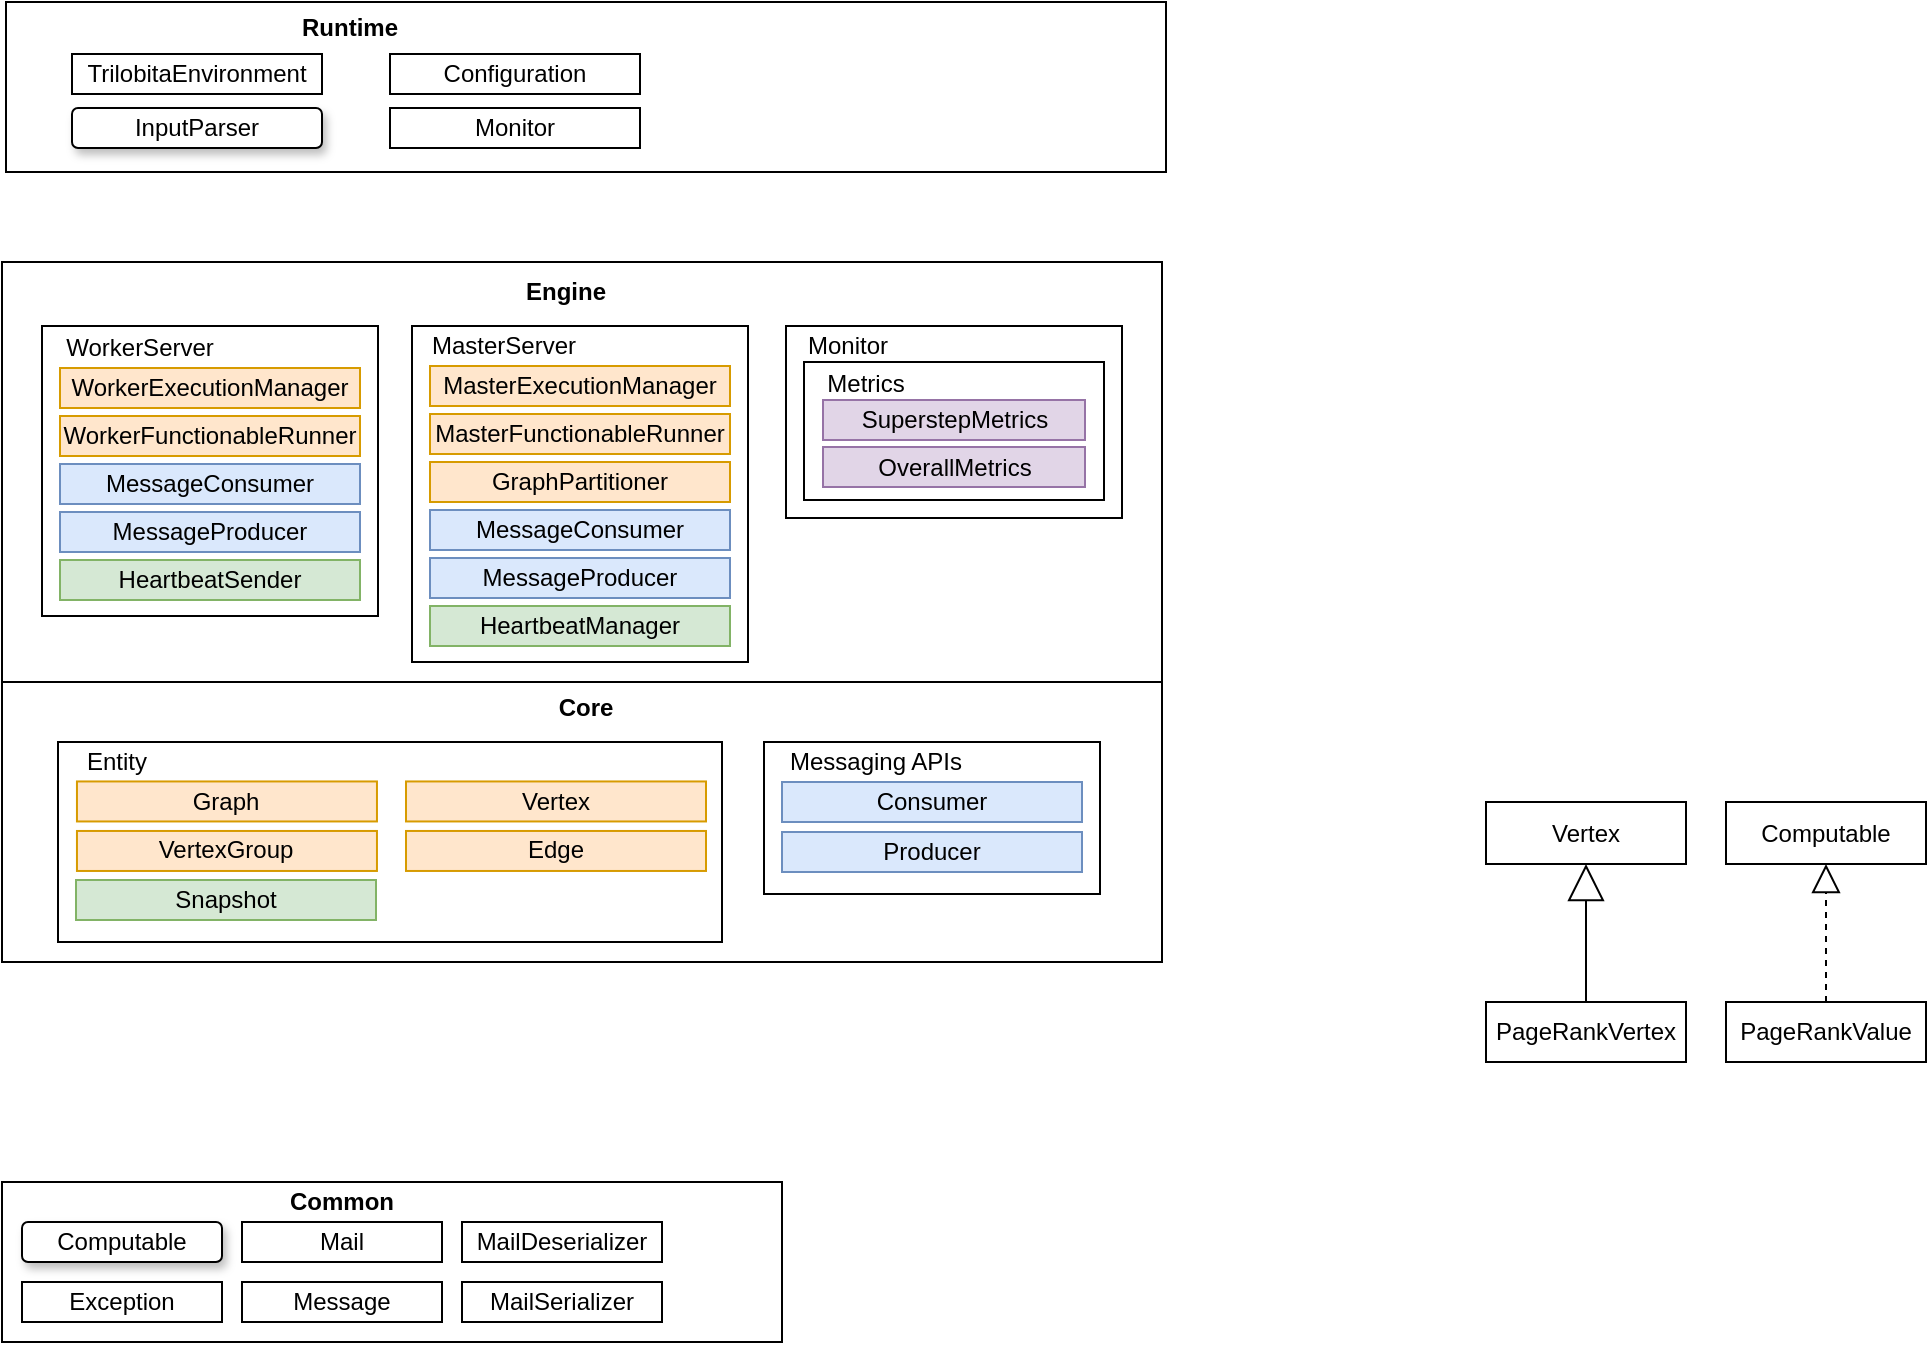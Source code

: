 <mxfile version="22.1.5" type="device">
  <diagram name="Page-1" id="-euo_Hw30YZSZVMU8U-v">
    <mxGraphModel dx="1065" dy="622" grid="1" gridSize="10" guides="1" tooltips="1" connect="1" arrows="1" fold="1" page="1" pageScale="1" pageWidth="1654" pageHeight="1169" math="0" shadow="0">
      <root>
        <mxCell id="0" />
        <mxCell id="1" parent="0" />
        <mxCell id="PAZ2XYBtNi6wZJPCC69A-5" value="" style="rounded=0;whiteSpace=wrap;html=1;" parent="1" vertex="1">
          <mxGeometry x="538" y="240" width="580" height="210" as="geometry" />
        </mxCell>
        <mxCell id="PAZ2XYBtNi6wZJPCC69A-1" value="" style="rounded=0;whiteSpace=wrap;html=1;" parent="1" vertex="1">
          <mxGeometry x="538" y="450" width="580" height="140" as="geometry" />
        </mxCell>
        <mxCell id="PAZ2XYBtNi6wZJPCC69A-2" value="" style="rounded=0;whiteSpace=wrap;html=1;" parent="1" vertex="1">
          <mxGeometry x="919" y="480" width="168" height="76" as="geometry" />
        </mxCell>
        <mxCell id="PAZ2XYBtNi6wZJPCC69A-6" value="&lt;b&gt;Core&lt;/b&gt;" style="text;html=1;strokeColor=none;fillColor=none;align=center;verticalAlign=middle;whiteSpace=wrap;rounded=0;" parent="1" vertex="1">
          <mxGeometry x="800" y="453" width="60" height="20" as="geometry" />
        </mxCell>
        <mxCell id="PAZ2XYBtNi6wZJPCC69A-7" value="&lt;b&gt;Engine&lt;/b&gt;" style="text;html=1;strokeColor=none;fillColor=none;align=center;verticalAlign=middle;whiteSpace=wrap;rounded=0;" parent="1" vertex="1">
          <mxGeometry x="790" y="245" width="60" height="20" as="geometry" />
        </mxCell>
        <mxCell id="PAZ2XYBtNi6wZJPCC69A-32" value="" style="rounded=0;whiteSpace=wrap;html=1;" parent="1" vertex="1">
          <mxGeometry x="538" y="700" width="390" height="80" as="geometry" />
        </mxCell>
        <mxCell id="PAZ2XYBtNi6wZJPCC69A-33" value="&lt;b&gt;Common&lt;/b&gt;" style="text;html=1;strokeColor=none;fillColor=none;align=center;verticalAlign=middle;whiteSpace=wrap;rounded=0;" parent="1" vertex="1">
          <mxGeometry x="678" y="700" width="60" height="20" as="geometry" />
        </mxCell>
        <mxCell id="PAZ2XYBtNi6wZJPCC69A-34" value="Computable" style="rounded=1;whiteSpace=wrap;html=1;glass=0;shadow=1;" parent="1" vertex="1">
          <mxGeometry x="548" y="720" width="100" height="20" as="geometry" />
        </mxCell>
        <mxCell id="PAZ2XYBtNi6wZJPCC69A-36" value="Mail" style="rounded=0;whiteSpace=wrap;html=1;" parent="1" vertex="1">
          <mxGeometry x="658" y="720" width="100" height="20" as="geometry" />
        </mxCell>
        <mxCell id="PAZ2XYBtNi6wZJPCC69A-37" value="MailDeserializer" style="rounded=0;whiteSpace=wrap;html=1;" parent="1" vertex="1">
          <mxGeometry x="768" y="720" width="100" height="20" as="geometry" />
        </mxCell>
        <mxCell id="PAZ2XYBtNi6wZJPCC69A-38" value="Message" style="rounded=0;whiteSpace=wrap;html=1;" parent="1" vertex="1">
          <mxGeometry x="658" y="750" width="100" height="20" as="geometry" />
        </mxCell>
        <mxCell id="PAZ2XYBtNi6wZJPCC69A-39" value="MailSerializer" style="rounded=0;whiteSpace=wrap;html=1;" parent="1" vertex="1">
          <mxGeometry x="768" y="750" width="100" height="20" as="geometry" />
        </mxCell>
        <mxCell id="PAZ2XYBtNi6wZJPCC69A-40" value="Exception" style="rounded=0;whiteSpace=wrap;html=1;" parent="1" vertex="1">
          <mxGeometry x="548" y="750" width="100" height="20" as="geometry" />
        </mxCell>
        <mxCell id="PAZ2XYBtNi6wZJPCC69A-41" value="" style="rounded=0;whiteSpace=wrap;html=1;" parent="1" vertex="1">
          <mxGeometry x="540" y="110" width="580" height="85" as="geometry" />
        </mxCell>
        <mxCell id="PAZ2XYBtNi6wZJPCC69A-42" value="&lt;b&gt;Runtime&lt;/b&gt;" style="text;html=1;strokeColor=none;fillColor=none;align=center;verticalAlign=middle;whiteSpace=wrap;rounded=0;" parent="1" vertex="1">
          <mxGeometry x="682" y="114" width="60" height="17" as="geometry" />
        </mxCell>
        <mxCell id="PAZ2XYBtNi6wZJPCC69A-43" value="TrilobitaEnvironment" style="rounded=0;whiteSpace=wrap;html=1;" parent="1" vertex="1">
          <mxGeometry x="573" y="136" width="125" height="20" as="geometry" />
        </mxCell>
        <mxCell id="PAZ2XYBtNi6wZJPCC69A-44" value="InputParser" style="rounded=1;whiteSpace=wrap;html=1;shadow=1;glass=0;" parent="1" vertex="1">
          <mxGeometry x="573" y="163" width="125" height="20" as="geometry" />
        </mxCell>
        <mxCell id="PAZ2XYBtNi6wZJPCC69A-45" value="Configuration" style="rounded=0;whiteSpace=wrap;html=1;" parent="1" vertex="1">
          <mxGeometry x="732" y="136" width="125" height="20" as="geometry" />
        </mxCell>
        <mxCell id="PAZ2XYBtNi6wZJPCC69A-46" value="Monitor" style="rounded=0;whiteSpace=wrap;html=1;" parent="1" vertex="1">
          <mxGeometry x="732" y="163" width="125" height="20" as="geometry" />
        </mxCell>
        <mxCell id="PAZ2XYBtNi6wZJPCC69A-48" value="Vertex" style="rounded=0;whiteSpace=wrap;html=1;" parent="1" vertex="1">
          <mxGeometry x="1280" y="510" width="100" height="31" as="geometry" />
        </mxCell>
        <mxCell id="PAZ2XYBtNi6wZJPCC69A-50" value="PageRankVertex" style="rounded=0;whiteSpace=wrap;html=1;" parent="1" vertex="1">
          <mxGeometry x="1280" y="610" width="100" height="30" as="geometry" />
        </mxCell>
        <mxCell id="PAZ2XYBtNi6wZJPCC69A-51" value="" style="endArrow=block;endSize=16;endFill=0;html=1;rounded=0;entryX=0.5;entryY=1;entryDx=0;entryDy=0;exitX=0.5;exitY=0;exitDx=0;exitDy=0;" parent="1" source="PAZ2XYBtNi6wZJPCC69A-50" target="PAZ2XYBtNi6wZJPCC69A-48" edge="1">
          <mxGeometry width="160" relative="1" as="geometry">
            <mxPoint x="1080" y="600" as="sourcePoint" />
            <mxPoint x="1240" y="600" as="targetPoint" />
          </mxGeometry>
        </mxCell>
        <mxCell id="PAZ2XYBtNi6wZJPCC69A-52" value="PageRankValue" style="rounded=0;whiteSpace=wrap;html=1;" parent="1" vertex="1">
          <mxGeometry x="1400" y="610" width="100" height="30" as="geometry" />
        </mxCell>
        <mxCell id="PAZ2XYBtNi6wZJPCC69A-54" value="Computable" style="rounded=0;whiteSpace=wrap;html=1;" parent="1" vertex="1">
          <mxGeometry x="1400" y="510" width="100" height="31" as="geometry" />
        </mxCell>
        <mxCell id="PAZ2XYBtNi6wZJPCC69A-56" value="" style="endArrow=block;dashed=1;endFill=0;endSize=12;html=1;rounded=0;entryX=0.5;entryY=1;entryDx=0;entryDy=0;exitX=0.5;exitY=0;exitDx=0;exitDy=0;" parent="1" source="PAZ2XYBtNi6wZJPCC69A-52" target="PAZ2XYBtNi6wZJPCC69A-54" edge="1">
          <mxGeometry width="160" relative="1" as="geometry">
            <mxPoint x="1110" y="500" as="sourcePoint" />
            <mxPoint x="1270" y="500" as="targetPoint" />
          </mxGeometry>
        </mxCell>
        <mxCell id="agWFqG2GnF8fNFUKKx3O-6" value="" style="group" vertex="1" connectable="0" parent="1">
          <mxGeometry x="743" y="272" width="168" height="168" as="geometry" />
        </mxCell>
        <mxCell id="PAZ2XYBtNi6wZJPCC69A-8" value="" style="rounded=0;whiteSpace=wrap;html=1;" parent="agWFqG2GnF8fNFUKKx3O-6" vertex="1">
          <mxGeometry width="168" height="168" as="geometry" />
        </mxCell>
        <mxCell id="PAZ2XYBtNi6wZJPCC69A-25" value="MasterServer" style="text;html=1;strokeColor=none;fillColor=none;align=center;verticalAlign=middle;whiteSpace=wrap;rounded=0;" parent="agWFqG2GnF8fNFUKKx3O-6" vertex="1">
          <mxGeometry x="26" y="5" width="40" height="10" as="geometry" />
        </mxCell>
        <mxCell id="PAZ2XYBtNi6wZJPCC69A-26" value="MessageConsumer" style="rounded=0;whiteSpace=wrap;html=1;fillColor=#dae8fc;strokeColor=#6c8ebf;" parent="agWFqG2GnF8fNFUKKx3O-6" vertex="1">
          <mxGeometry x="9" y="92" width="150" height="20" as="geometry" />
        </mxCell>
        <mxCell id="PAZ2XYBtNi6wZJPCC69A-27" value="MessageProducer" style="rounded=0;whiteSpace=wrap;html=1;fillColor=#dae8fc;strokeColor=#6c8ebf;" parent="agWFqG2GnF8fNFUKKx3O-6" vertex="1">
          <mxGeometry x="9" y="116" width="150" height="20" as="geometry" />
        </mxCell>
        <mxCell id="PAZ2XYBtNi6wZJPCC69A-30" value="GraphPartitioner" style="rounded=0;whiteSpace=wrap;html=1;fillColor=#ffe6cc;strokeColor=#d79b00;" parent="agWFqG2GnF8fNFUKKx3O-6" vertex="1">
          <mxGeometry x="9" y="68" width="150" height="20" as="geometry" />
        </mxCell>
        <mxCell id="PAZ2XYBtNi6wZJPCC69A-28" value="HeartbeatManager" style="rounded=0;whiteSpace=wrap;html=1;shadow=0;glass=0;fillColor=#d5e8d4;strokeColor=#82b366;" parent="agWFqG2GnF8fNFUKKx3O-6" vertex="1">
          <mxGeometry x="9" y="140" width="150" height="20" as="geometry" />
        </mxCell>
        <mxCell id="PAZ2XYBtNi6wZJPCC69A-29" value="MasterExecutionManager" style="rounded=0;whiteSpace=wrap;html=1;fillColor=#ffe6cc;strokeColor=#d79b00;" parent="agWFqG2GnF8fNFUKKx3O-6" vertex="1">
          <mxGeometry x="9" y="20" width="150" height="20" as="geometry" />
        </mxCell>
        <mxCell id="agWFqG2GnF8fNFUKKx3O-4" value="MasterFunctionableRunner" style="rounded=0;whiteSpace=wrap;html=1;shadow=0;glass=0;fillColor=#ffe6cc;strokeColor=#d79b00;" vertex="1" parent="agWFqG2GnF8fNFUKKx3O-6">
          <mxGeometry x="9" y="44" width="150" height="20" as="geometry" />
        </mxCell>
        <mxCell id="agWFqG2GnF8fNFUKKx3O-7" value="" style="group" vertex="1" connectable="0" parent="1">
          <mxGeometry x="558" y="272" width="168" height="145" as="geometry" />
        </mxCell>
        <mxCell id="PAZ2XYBtNi6wZJPCC69A-9" value="" style="rounded=0;whiteSpace=wrap;html=1;" parent="agWFqG2GnF8fNFUKKx3O-7" vertex="1">
          <mxGeometry width="168" height="145" as="geometry" />
        </mxCell>
        <mxCell id="PAZ2XYBtNi6wZJPCC69A-17" value="WorkerExecutionManager" style="rounded=0;whiteSpace=wrap;html=1;fillColor=#ffe6cc;strokeColor=#d79b00;" parent="agWFqG2GnF8fNFUKKx3O-7" vertex="1">
          <mxGeometry x="9" y="21" width="150" height="20" as="geometry" />
        </mxCell>
        <mxCell id="PAZ2XYBtNi6wZJPCC69A-21" value="WorkerServer" style="text;html=1;strokeColor=none;fillColor=none;align=center;verticalAlign=middle;whiteSpace=wrap;rounded=0;" parent="agWFqG2GnF8fNFUKKx3O-7" vertex="1">
          <mxGeometry x="25.2" y="6" width="48" height="10" as="geometry" />
        </mxCell>
        <mxCell id="PAZ2XYBtNi6wZJPCC69A-22" value="MessageConsumer" style="rounded=0;whiteSpace=wrap;html=1;fillColor=#dae8fc;strokeColor=#6c8ebf;" parent="agWFqG2GnF8fNFUKKx3O-7" vertex="1">
          <mxGeometry x="9" y="69" width="150" height="20" as="geometry" />
        </mxCell>
        <mxCell id="PAZ2XYBtNi6wZJPCC69A-23" value="MessageProducer" style="rounded=0;whiteSpace=wrap;html=1;fillColor=#dae8fc;strokeColor=#6c8ebf;" parent="agWFqG2GnF8fNFUKKx3O-7" vertex="1">
          <mxGeometry x="9" y="93" width="150" height="20" as="geometry" />
        </mxCell>
        <mxCell id="PAZ2XYBtNi6wZJPCC69A-14" value="WorkerFunctionableRunner" style="rounded=0;whiteSpace=wrap;html=1;shadow=0;glass=0;fillColor=#ffe6cc;strokeColor=#d79b00;" parent="agWFqG2GnF8fNFUKKx3O-7" vertex="1">
          <mxGeometry x="9" y="45" width="150" height="20" as="geometry" />
        </mxCell>
        <mxCell id="agWFqG2GnF8fNFUKKx3O-1" value="HeartbeatSender" style="rounded=0;whiteSpace=wrap;html=1;fillColor=#d5e8d4;strokeColor=#82b366;" vertex="1" parent="agWFqG2GnF8fNFUKKx3O-7">
          <mxGeometry x="9" y="117" width="150" height="20" as="geometry" />
        </mxCell>
        <mxCell id="agWFqG2GnF8fNFUKKx3O-8" value="" style="rounded=0;whiteSpace=wrap;html=1;" vertex="1" parent="1">
          <mxGeometry x="930" y="272" width="168" height="96" as="geometry" />
        </mxCell>
        <mxCell id="agWFqG2GnF8fNFUKKx3O-9" value="Monitor" style="text;html=1;strokeColor=none;fillColor=none;align=center;verticalAlign=middle;whiteSpace=wrap;rounded=0;" vertex="1" parent="1">
          <mxGeometry x="937" y="277" width="48" height="10" as="geometry" />
        </mxCell>
        <mxCell id="agWFqG2GnF8fNFUKKx3O-10" value="" style="rounded=0;whiteSpace=wrap;html=1;" vertex="1" parent="1">
          <mxGeometry x="939" y="290" width="150" height="69" as="geometry" />
        </mxCell>
        <mxCell id="agWFqG2GnF8fNFUKKx3O-11" value="Metrics" style="text;html=1;strokeColor=none;fillColor=none;align=center;verticalAlign=middle;whiteSpace=wrap;rounded=0;" vertex="1" parent="1">
          <mxGeometry x="946" y="296" width="48" height="10" as="geometry" />
        </mxCell>
        <mxCell id="agWFqG2GnF8fNFUKKx3O-13" value="SuperstepMetrics" style="rounded=0;whiteSpace=wrap;html=1;fillColor=#e1d5e7;strokeColor=#9673a6;" vertex="1" parent="1">
          <mxGeometry x="948.5" y="309" width="131" height="20" as="geometry" />
        </mxCell>
        <mxCell id="agWFqG2GnF8fNFUKKx3O-14" value="OverallMetrics" style="rounded=0;whiteSpace=wrap;html=1;fillColor=#e1d5e7;strokeColor=#9673a6;" vertex="1" parent="1">
          <mxGeometry x="948.5" y="332.5" width="131" height="20" as="geometry" />
        </mxCell>
        <mxCell id="agWFqG2GnF8fNFUKKx3O-21" value="" style="group" vertex="1" connectable="0" parent="1">
          <mxGeometry x="566" y="480" width="332" height="100" as="geometry" />
        </mxCell>
        <mxCell id="PAZ2XYBtNi6wZJPCC69A-3" value="" style="rounded=0;whiteSpace=wrap;html=1;" parent="agWFqG2GnF8fNFUKKx3O-21" vertex="1">
          <mxGeometry width="332" height="100" as="geometry" />
        </mxCell>
        <mxCell id="PAZ2XYBtNi6wZJPCC69A-18" value="Entity" style="text;html=1;strokeColor=none;fillColor=none;align=center;verticalAlign=middle;whiteSpace=wrap;rounded=0;" parent="agWFqG2GnF8fNFUKKx3O-21" vertex="1">
          <mxGeometry x="12.317" y="5.121" width="34.759" height="10.606" as="geometry" />
        </mxCell>
        <mxCell id="PAZ2XYBtNi6wZJPCC69A-19" value="VertexGroup" style="rounded=0;whiteSpace=wrap;html=1;glass=0;shadow=0;fillColor=#ffe6cc;strokeColor=#d79b00;" parent="agWFqG2GnF8fNFUKKx3O-21" vertex="1">
          <mxGeometry x="9.48" y="44.48" width="150" height="20" as="geometry" />
        </mxCell>
        <mxCell id="agWFqG2GnF8fNFUKKx3O-17" value="Graph" style="rounded=0;whiteSpace=wrap;html=1;fillColor=#ffe6cc;strokeColor=#d79b00;" vertex="1" parent="agWFqG2GnF8fNFUKKx3O-21">
          <mxGeometry x="9.48" y="19.73" width="150" height="20" as="geometry" />
        </mxCell>
        <mxCell id="agWFqG2GnF8fNFUKKx3O-18" value="Vertex" style="rounded=0;whiteSpace=wrap;html=1;glass=0;shadow=0;fillColor=#ffe6cc;strokeColor=#d79b00;" vertex="1" parent="agWFqG2GnF8fNFUKKx3O-21">
          <mxGeometry x="174" y="19.73" width="150" height="20" as="geometry" />
        </mxCell>
        <mxCell id="agWFqG2GnF8fNFUKKx3O-19" value="Edge" style="rounded=0;whiteSpace=wrap;html=1;glass=0;shadow=0;fillColor=#ffe6cc;strokeColor=#d79b00;" vertex="1" parent="agWFqG2GnF8fNFUKKx3O-21">
          <mxGeometry x="174" y="44.48" width="150" height="20" as="geometry" />
        </mxCell>
        <mxCell id="agWFqG2GnF8fNFUKKx3O-20" value="Snapshot" style="rounded=0;whiteSpace=wrap;html=1;glass=0;shadow=0;fillColor=#d5e8d4;strokeColor=#82b366;" vertex="1" parent="agWFqG2GnF8fNFUKKx3O-21">
          <mxGeometry x="9" y="69" width="150" height="20" as="geometry" />
        </mxCell>
        <mxCell id="agWFqG2GnF8fNFUKKx3O-22" value="Messaging APIs" style="text;html=1;strokeColor=none;fillColor=none;align=center;verticalAlign=middle;whiteSpace=wrap;rounded=0;" vertex="1" parent="1">
          <mxGeometry x="920" y="485.12" width="110" height="10.61" as="geometry" />
        </mxCell>
        <mxCell id="agWFqG2GnF8fNFUKKx3O-23" value="Consumer" style="rounded=0;whiteSpace=wrap;html=1;fillColor=#dae8fc;strokeColor=#6c8ebf;" vertex="1" parent="1">
          <mxGeometry x="928" y="500" width="150" height="20" as="geometry" />
        </mxCell>
        <mxCell id="agWFqG2GnF8fNFUKKx3O-24" value="Producer" style="rounded=0;whiteSpace=wrap;html=1;fillColor=#dae8fc;strokeColor=#6c8ebf;" vertex="1" parent="1">
          <mxGeometry x="928" y="525" width="150" height="20" as="geometry" />
        </mxCell>
      </root>
    </mxGraphModel>
  </diagram>
</mxfile>
